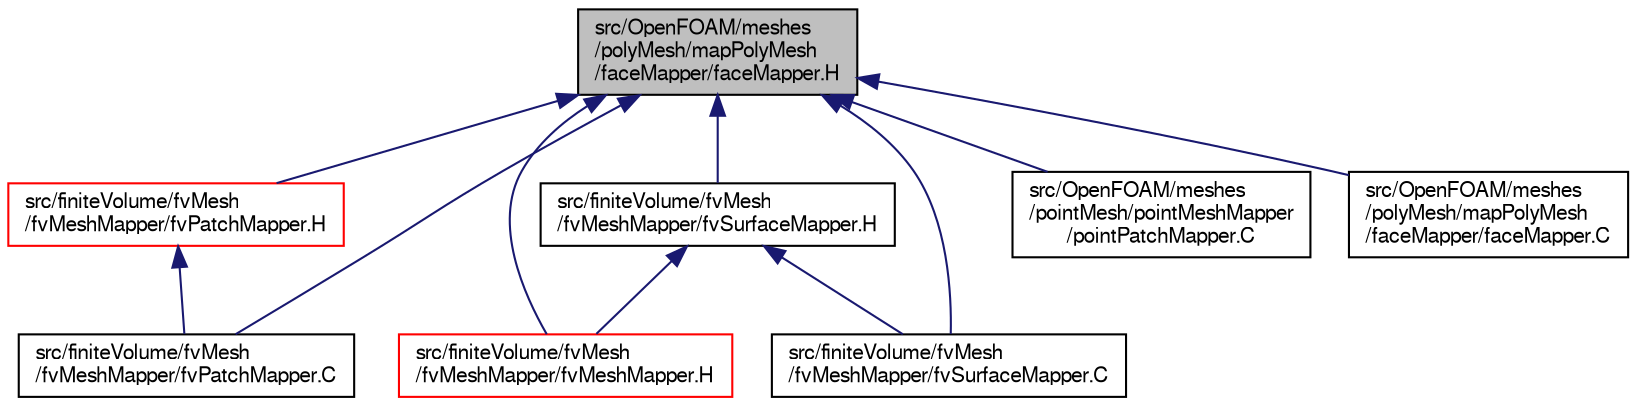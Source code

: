digraph "src/OpenFOAM/meshes/polyMesh/mapPolyMesh/faceMapper/faceMapper.H"
{
  bgcolor="transparent";
  edge [fontname="FreeSans",fontsize="10",labelfontname="FreeSans",labelfontsize="10"];
  node [fontname="FreeSans",fontsize="10",shape=record];
  Node85 [label="src/OpenFOAM/meshes\l/polyMesh/mapPolyMesh\l/faceMapper/faceMapper.H",height=0.2,width=0.4,color="black", fillcolor="grey75", style="filled", fontcolor="black"];
  Node85 -> Node86 [dir="back",color="midnightblue",fontsize="10",style="solid",fontname="FreeSans"];
  Node86 [label="src/finiteVolume/fvMesh\l/fvMeshMapper/fvPatchMapper.H",height=0.2,width=0.4,color="red",URL="$a03551.html"];
  Node86 -> Node90 [dir="back",color="midnightblue",fontsize="10",style="solid",fontname="FreeSans"];
  Node90 [label="src/finiteVolume/fvMesh\l/fvMeshMapper/fvPatchMapper.C",height=0.2,width=0.4,color="black",URL="$a03548.html"];
  Node85 -> Node88 [dir="back",color="midnightblue",fontsize="10",style="solid",fontname="FreeSans"];
  Node88 [label="src/finiteVolume/fvMesh\l/fvMeshMapper/fvMeshMapper.H",height=0.2,width=0.4,color="red",URL="$a03545.html"];
  Node85 -> Node91 [dir="back",color="midnightblue",fontsize="10",style="solid",fontname="FreeSans"];
  Node91 [label="src/finiteVolume/fvMesh\l/fvMeshMapper/fvSurfaceMapper.H",height=0.2,width=0.4,color="black",URL="$a03557.html"];
  Node91 -> Node88 [dir="back",color="midnightblue",fontsize="10",style="solid",fontname="FreeSans"];
  Node91 -> Node92 [dir="back",color="midnightblue",fontsize="10",style="solid",fontname="FreeSans"];
  Node92 [label="src/finiteVolume/fvMesh\l/fvMeshMapper/fvSurfaceMapper.C",height=0.2,width=0.4,color="black",URL="$a03554.html",tooltip="FV surface mapper. "];
  Node85 -> Node90 [dir="back",color="midnightblue",fontsize="10",style="solid",fontname="FreeSans"];
  Node85 -> Node92 [dir="back",color="midnightblue",fontsize="10",style="solid",fontname="FreeSans"];
  Node85 -> Node93 [dir="back",color="midnightblue",fontsize="10",style="solid",fontname="FreeSans"];
  Node93 [label="src/OpenFOAM/meshes\l/pointMesh/pointMeshMapper\l/pointPatchMapper.C",height=0.2,width=0.4,color="black",URL="$a11417.html"];
  Node85 -> Node94 [dir="back",color="midnightblue",fontsize="10",style="solid",fontname="FreeSans"];
  Node94 [label="src/OpenFOAM/meshes\l/polyMesh/mapPolyMesh\l/faceMapper/faceMapper.C",height=0.2,width=0.4,color="black",URL="$a11555.html"];
}
